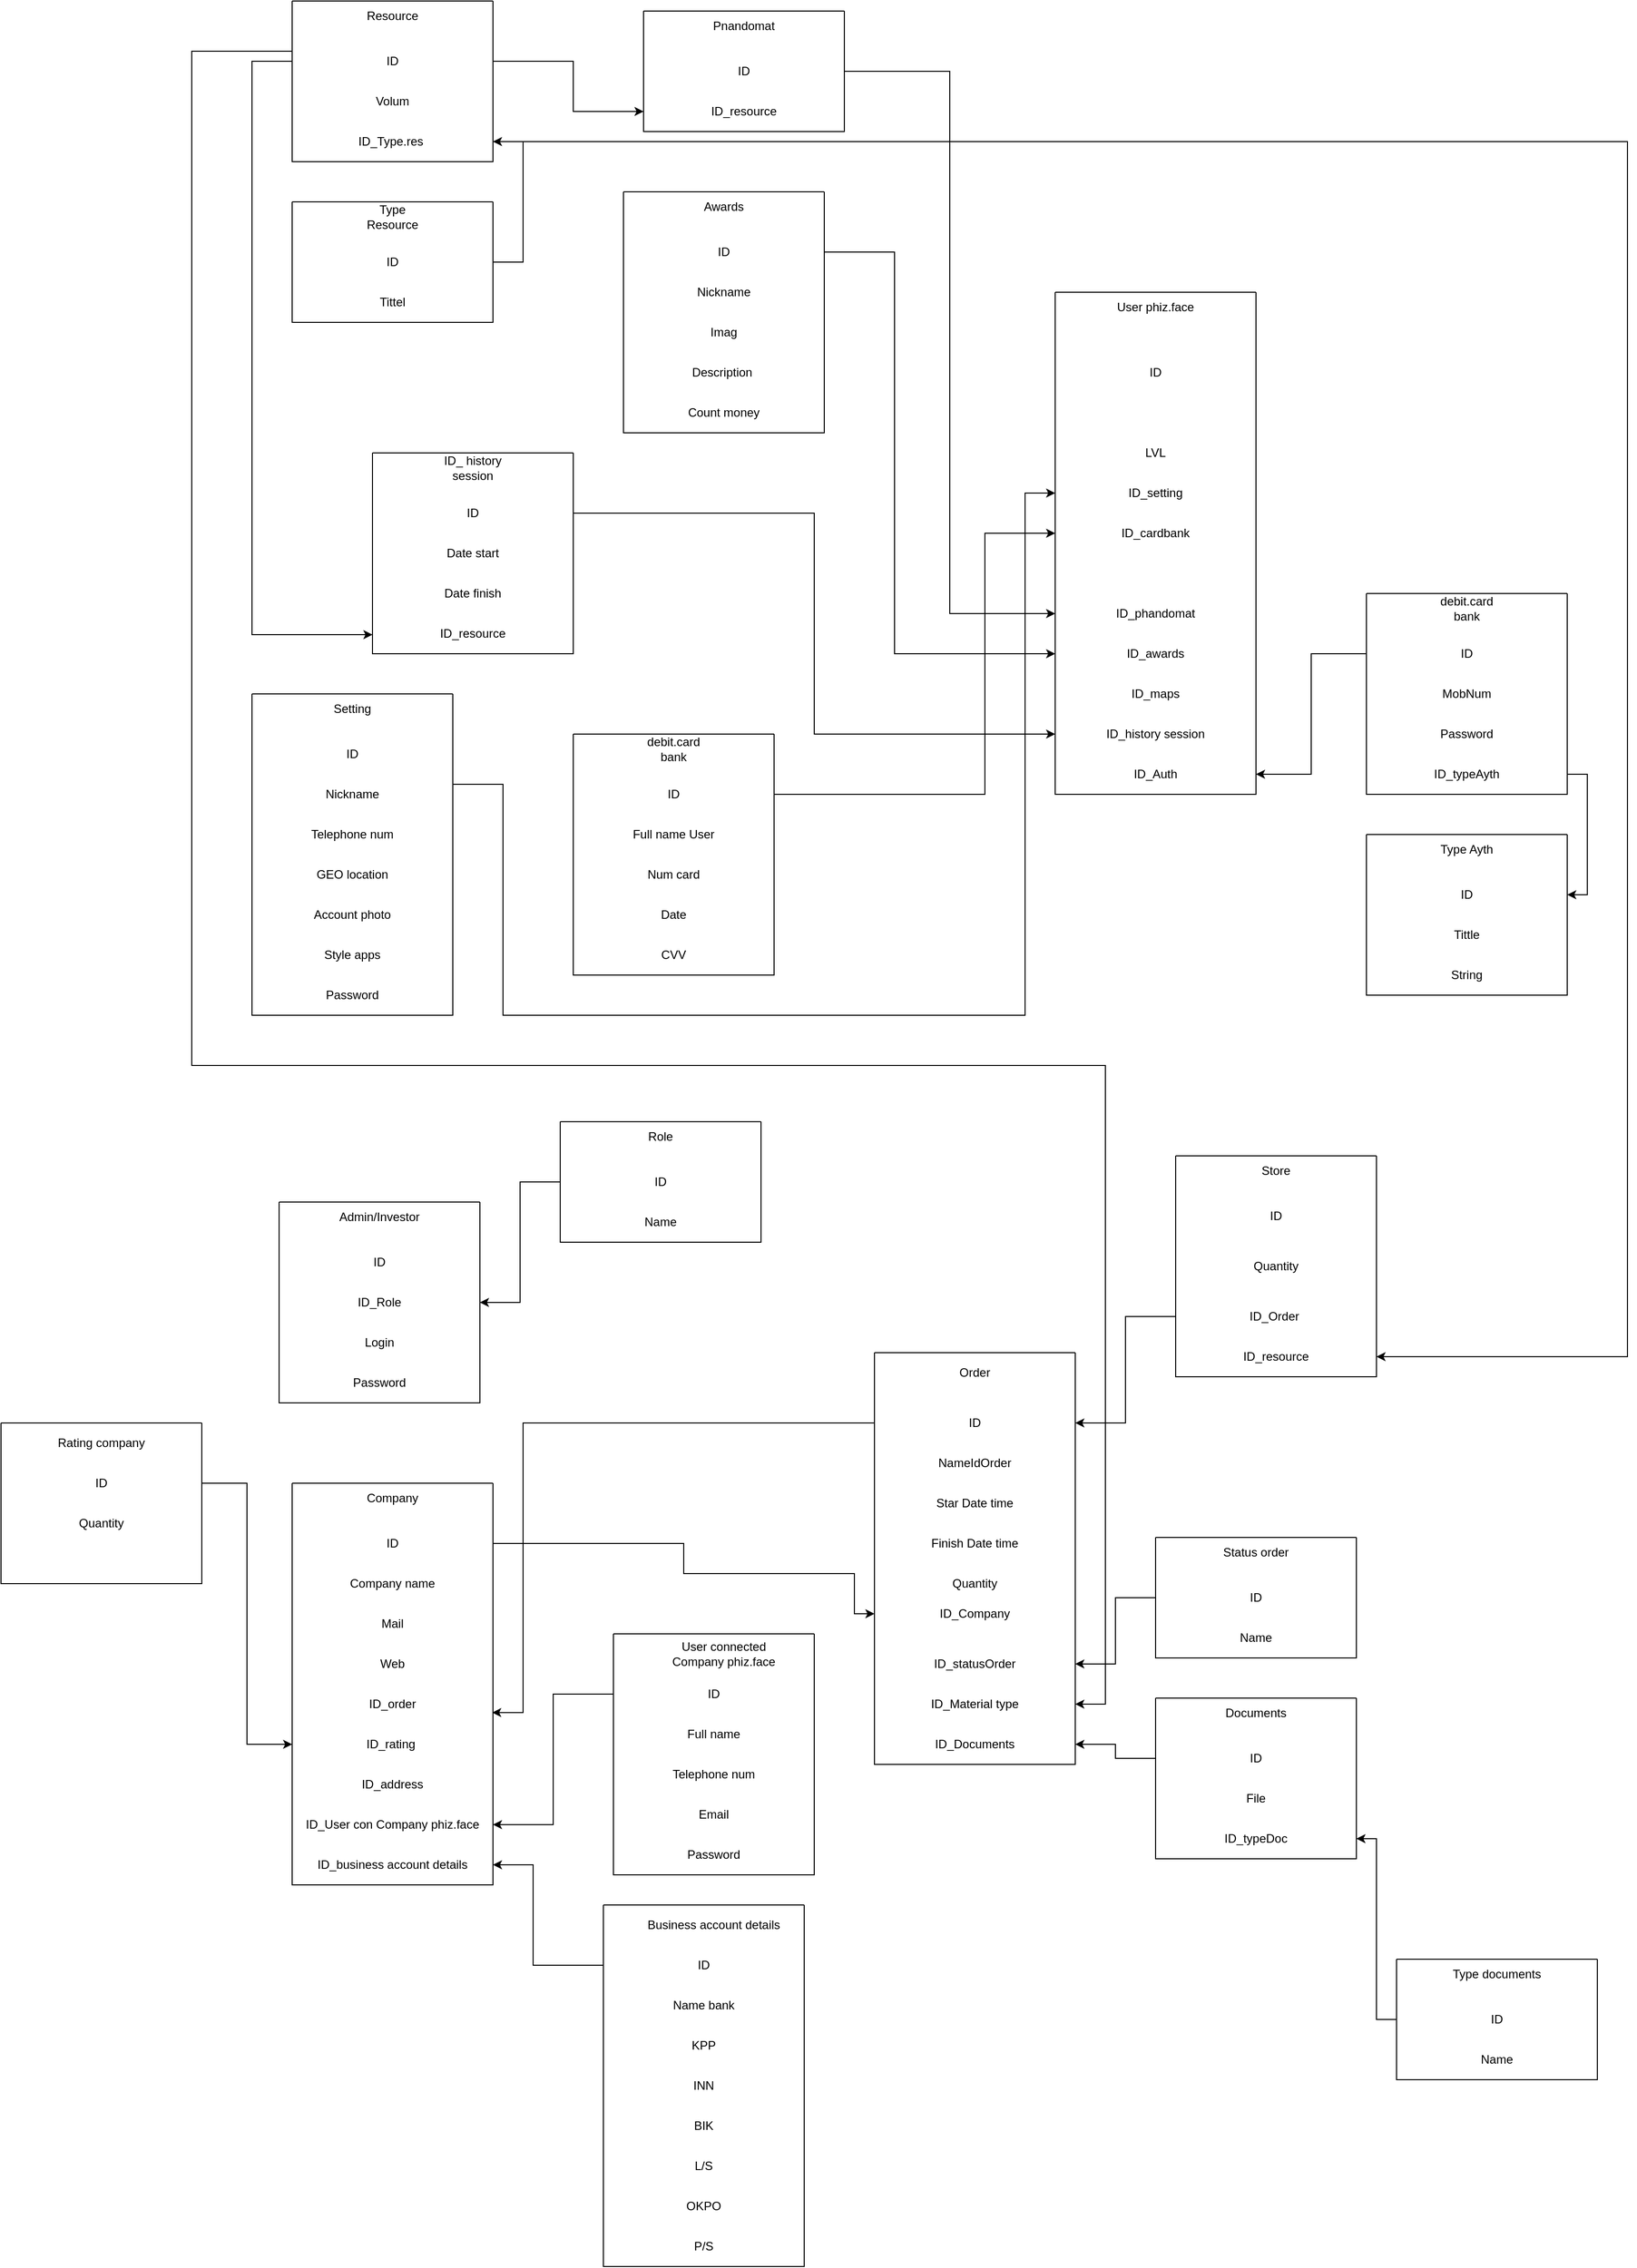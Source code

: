 <mxfile version="24.6.4" type="device">
  <diagram name="Страница — 1" id="ey12yU7m-k0KGq1fMk_B">
    <mxGraphModel dx="347" dy="3174" grid="1" gridSize="10" guides="1" tooltips="1" connect="1" arrows="1" fold="1" page="1" pageScale="1" pageWidth="827" pageHeight="1169" math="0" shadow="0">
      <root>
        <mxCell id="0" />
        <mxCell id="1" parent="0" />
        <mxCell id="csLIRg7EKENoaghVLYN3-34" value="" style="swimlane;startSize=0;" parent="1" vertex="1">
          <mxGeometry x="1890" y="-1980" width="200" height="500" as="geometry">
            <mxRectangle x="40" y="200" width="50" height="40" as="alternateBounds" />
          </mxGeometry>
        </mxCell>
        <mxCell id="csLIRg7EKENoaghVLYN3-35" value="User phiz.face" style="text;html=1;align=center;verticalAlign=middle;whiteSpace=wrap;rounded=0;" parent="csLIRg7EKENoaghVLYN3-34" vertex="1">
          <mxGeometry x="60" width="80" height="30" as="geometry" />
        </mxCell>
        <mxCell id="csLIRg7EKENoaghVLYN3-36" value="ID" style="text;html=1;align=center;verticalAlign=middle;whiteSpace=wrap;rounded=0;" parent="csLIRg7EKENoaghVLYN3-34" vertex="1">
          <mxGeometry y="60" width="200" height="40" as="geometry" />
        </mxCell>
        <mxCell id="csLIRg7EKENoaghVLYN3-39" value="ID_cardbank" style="text;html=1;align=center;verticalAlign=middle;whiteSpace=wrap;rounded=0;" parent="csLIRg7EKENoaghVLYN3-34" vertex="1">
          <mxGeometry y="220" width="200" height="40" as="geometry" />
        </mxCell>
        <mxCell id="csLIRg7EKENoaghVLYN3-40" value="ID_maps" style="text;html=1;align=center;verticalAlign=middle;whiteSpace=wrap;rounded=0;" parent="csLIRg7EKENoaghVLYN3-34" vertex="1">
          <mxGeometry y="380" width="200" height="40" as="geometry" />
        </mxCell>
        <mxCell id="csLIRg7EKENoaghVLYN3-41" value="LVL" style="text;html=1;align=center;verticalAlign=middle;whiteSpace=wrap;rounded=0;" parent="csLIRg7EKENoaghVLYN3-34" vertex="1">
          <mxGeometry y="140" width="200" height="40" as="geometry" />
        </mxCell>
        <mxCell id="csLIRg7EKENoaghVLYN3-74" value="ID_awards" style="text;html=1;align=center;verticalAlign=middle;whiteSpace=wrap;rounded=0;" parent="csLIRg7EKENoaghVLYN3-34" vertex="1">
          <mxGeometry y="340" width="200" height="40" as="geometry" />
        </mxCell>
        <mxCell id="csLIRg7EKENoaghVLYN3-75" value="ID_setting" style="text;html=1;align=center;verticalAlign=middle;whiteSpace=wrap;rounded=0;" parent="csLIRg7EKENoaghVLYN3-34" vertex="1">
          <mxGeometry y="180" width="200" height="40" as="geometry" />
        </mxCell>
        <mxCell id="csLIRg7EKENoaghVLYN3-93" value="ID_phandomat" style="text;html=1;align=center;verticalAlign=middle;whiteSpace=wrap;rounded=0;" parent="csLIRg7EKENoaghVLYN3-34" vertex="1">
          <mxGeometry y="300" width="200" height="40" as="geometry" />
        </mxCell>
        <mxCell id="h2uy1tZPQLhtZi0CYQHW-30" value="ID_history session" style="text;html=1;align=center;verticalAlign=middle;whiteSpace=wrap;rounded=0;" parent="csLIRg7EKENoaghVLYN3-34" vertex="1">
          <mxGeometry y="420" width="200" height="40" as="geometry" />
        </mxCell>
        <mxCell id="8iAgz6GP0BhCK0G63EhW-2" value="ID_Auth" style="text;html=1;align=center;verticalAlign=middle;whiteSpace=wrap;rounded=0;" parent="csLIRg7EKENoaghVLYN3-34" vertex="1">
          <mxGeometry y="460" width="200" height="40" as="geometry" />
        </mxCell>
        <mxCell id="csLIRg7EKENoaghVLYN3-58" value="" style="swimlane;startSize=0;" parent="1" vertex="1">
          <mxGeometry x="1460" y="-2080" width="200" height="240" as="geometry">
            <mxRectangle x="40" y="200" width="50" height="40" as="alternateBounds" />
          </mxGeometry>
        </mxCell>
        <mxCell id="csLIRg7EKENoaghVLYN3-59" value="Awards" style="text;html=1;align=center;verticalAlign=middle;whiteSpace=wrap;rounded=0;" parent="csLIRg7EKENoaghVLYN3-58" vertex="1">
          <mxGeometry x="60" width="80" height="30" as="geometry" />
        </mxCell>
        <mxCell id="csLIRg7EKENoaghVLYN3-60" value="ID" style="text;html=1;align=center;verticalAlign=middle;whiteSpace=wrap;rounded=0;" parent="csLIRg7EKENoaghVLYN3-58" vertex="1">
          <mxGeometry y="40" width="200" height="40" as="geometry" />
        </mxCell>
        <mxCell id="csLIRg7EKENoaghVLYN3-61" value="Nickname" style="text;html=1;align=center;verticalAlign=middle;whiteSpace=wrap;rounded=0;" parent="csLIRg7EKENoaghVLYN3-58" vertex="1">
          <mxGeometry y="80" width="200" height="40" as="geometry" />
        </mxCell>
        <mxCell id="h2uy1tZPQLhtZi0CYQHW-51" value="Imag" style="text;html=1;align=center;verticalAlign=middle;whiteSpace=wrap;rounded=0;" parent="csLIRg7EKENoaghVLYN3-58" vertex="1">
          <mxGeometry y="120" width="200" height="40" as="geometry" />
        </mxCell>
        <mxCell id="h2uy1tZPQLhtZi0CYQHW-52" value="Description&amp;nbsp;" style="text;html=1;align=center;verticalAlign=middle;whiteSpace=wrap;rounded=0;" parent="csLIRg7EKENoaghVLYN3-58" vertex="1">
          <mxGeometry y="160" width="200" height="40" as="geometry" />
        </mxCell>
        <mxCell id="h2uy1tZPQLhtZi0CYQHW-55" value="Count money" style="text;html=1;align=center;verticalAlign=middle;whiteSpace=wrap;rounded=0;" parent="csLIRg7EKENoaghVLYN3-58" vertex="1">
          <mxGeometry y="200" width="200" height="40" as="geometry" />
        </mxCell>
        <mxCell id="csLIRg7EKENoaghVLYN3-85" value="" style="swimlane;startSize=0;" parent="1" vertex="1">
          <mxGeometry x="1410" y="-1540" width="200" height="240" as="geometry">
            <mxRectangle x="40" y="200" width="50" height="40" as="alternateBounds" />
          </mxGeometry>
        </mxCell>
        <mxCell id="csLIRg7EKENoaghVLYN3-86" value="debit.card bank" style="text;html=1;align=center;verticalAlign=middle;whiteSpace=wrap;rounded=0;" parent="csLIRg7EKENoaghVLYN3-85" vertex="1">
          <mxGeometry x="60" width="80" height="30" as="geometry" />
        </mxCell>
        <mxCell id="csLIRg7EKENoaghVLYN3-87" value="ID" style="text;html=1;align=center;verticalAlign=middle;whiteSpace=wrap;rounded=0;" parent="csLIRg7EKENoaghVLYN3-85" vertex="1">
          <mxGeometry y="40" width="200" height="40" as="geometry" />
        </mxCell>
        <mxCell id="csLIRg7EKENoaghVLYN3-88" value="Full name User" style="text;html=1;align=center;verticalAlign=middle;whiteSpace=wrap;rounded=0;" parent="csLIRg7EKENoaghVLYN3-85" vertex="1">
          <mxGeometry y="80" width="200" height="40" as="geometry" />
        </mxCell>
        <mxCell id="h2uy1tZPQLhtZi0CYQHW-72" value="Num card" style="text;html=1;align=center;verticalAlign=middle;whiteSpace=wrap;rounded=0;" parent="csLIRg7EKENoaghVLYN3-85" vertex="1">
          <mxGeometry y="120" width="200" height="40" as="geometry" />
        </mxCell>
        <mxCell id="h2uy1tZPQLhtZi0CYQHW-74" value="Date" style="text;html=1;align=center;verticalAlign=middle;whiteSpace=wrap;rounded=0;" parent="csLIRg7EKENoaghVLYN3-85" vertex="1">
          <mxGeometry y="160" width="200" height="40" as="geometry" />
        </mxCell>
        <mxCell id="h2uy1tZPQLhtZi0CYQHW-75" value="CVV" style="text;html=1;align=center;verticalAlign=middle;whiteSpace=wrap;rounded=0;" parent="csLIRg7EKENoaghVLYN3-85" vertex="1">
          <mxGeometry y="200" width="200" height="40" as="geometry" />
        </mxCell>
        <mxCell id="csLIRg7EKENoaghVLYN3-95" value="" style="swimlane;startSize=0;" parent="1" vertex="1">
          <mxGeometry x="1117" y="-1074" width="200" height="200" as="geometry">
            <mxRectangle x="40" y="200" width="50" height="40" as="alternateBounds" />
          </mxGeometry>
        </mxCell>
        <mxCell id="csLIRg7EKENoaghVLYN3-96" value="Admin/Investor" style="text;html=1;align=center;verticalAlign=middle;whiteSpace=wrap;rounded=0;" parent="csLIRg7EKENoaghVLYN3-95" vertex="1">
          <mxGeometry x="60" width="80" height="30" as="geometry" />
        </mxCell>
        <mxCell id="csLIRg7EKENoaghVLYN3-97" value="ID" style="text;html=1;align=center;verticalAlign=middle;whiteSpace=wrap;rounded=0;" parent="csLIRg7EKENoaghVLYN3-95" vertex="1">
          <mxGeometry y="40" width="200" height="40" as="geometry" />
        </mxCell>
        <mxCell id="csLIRg7EKENoaghVLYN3-98" value="ID_Role" style="text;html=1;align=center;verticalAlign=middle;whiteSpace=wrap;rounded=0;" parent="csLIRg7EKENoaghVLYN3-95" vertex="1">
          <mxGeometry y="80" width="200" height="40" as="geometry" />
        </mxCell>
        <mxCell id="csLIRg7EKENoaghVLYN3-163" value="Login" style="text;html=1;align=center;verticalAlign=middle;whiteSpace=wrap;rounded=0;" parent="csLIRg7EKENoaghVLYN3-95" vertex="1">
          <mxGeometry y="120" width="200" height="40" as="geometry" />
        </mxCell>
        <mxCell id="csLIRg7EKENoaghVLYN3-164" value="Password" style="text;html=1;align=center;verticalAlign=middle;whiteSpace=wrap;rounded=0;" parent="csLIRg7EKENoaghVLYN3-95" vertex="1">
          <mxGeometry y="160" width="200" height="40" as="geometry" />
        </mxCell>
        <mxCell id="csLIRg7EKENoaghVLYN3-107" value="" style="swimlane;startSize=0;" parent="1" vertex="1">
          <mxGeometry x="1130" y="-794" width="200" height="400" as="geometry">
            <mxRectangle x="40" y="200" width="50" height="40" as="alternateBounds" />
          </mxGeometry>
        </mxCell>
        <mxCell id="csLIRg7EKENoaghVLYN3-108" value="Company" style="text;html=1;align=center;verticalAlign=middle;whiteSpace=wrap;rounded=0;" parent="csLIRg7EKENoaghVLYN3-107" vertex="1">
          <mxGeometry x="60" width="80" height="30" as="geometry" />
        </mxCell>
        <mxCell id="csLIRg7EKENoaghVLYN3-109" value="ID" style="text;html=1;align=center;verticalAlign=middle;whiteSpace=wrap;rounded=0;" parent="csLIRg7EKENoaghVLYN3-107" vertex="1">
          <mxGeometry y="40" width="200" height="40" as="geometry" />
        </mxCell>
        <mxCell id="csLIRg7EKENoaghVLYN3-110" value="Company name" style="text;html=1;align=center;verticalAlign=middle;whiteSpace=wrap;rounded=0;" parent="csLIRg7EKENoaghVLYN3-107" vertex="1">
          <mxGeometry y="80" width="200" height="40" as="geometry" />
        </mxCell>
        <mxCell id="csLIRg7EKENoaghVLYN3-111" value="Mail" style="text;html=1;align=center;verticalAlign=middle;whiteSpace=wrap;rounded=0;" parent="csLIRg7EKENoaghVLYN3-107" vertex="1">
          <mxGeometry y="120" width="200" height="40" as="geometry" />
        </mxCell>
        <mxCell id="csLIRg7EKENoaghVLYN3-116" value="&lt;div style=&quot;text-align: start;&quot;&gt;&lt;span style=&quot;background-color: initial;&quot;&gt;ID_business account details&lt;/span&gt;&lt;/div&gt;" style="text;html=1;align=center;verticalAlign=middle;whiteSpace=wrap;rounded=0;" parent="csLIRg7EKENoaghVLYN3-107" vertex="1">
          <mxGeometry y="360" width="200" height="40" as="geometry" />
        </mxCell>
        <mxCell id="tyz_u_CxFQXvNKMrJdVT-14" style="edgeStyle=orthogonalEdgeStyle;rounded=0;orthogonalLoop=1;jettySize=auto;html=1;exitX=1;exitY=0.5;exitDx=0;exitDy=0;" parent="csLIRg7EKENoaghVLYN3-107" source="csLIRg7EKENoaghVLYN3-117" edge="1">
          <mxGeometry relative="1" as="geometry">
            <mxPoint x="200.5" y="340.5" as="targetPoint" />
          </mxGeometry>
        </mxCell>
        <mxCell id="csLIRg7EKENoaghVLYN3-117" value="ID_User con Company phiz.face" style="text;html=1;align=center;verticalAlign=middle;whiteSpace=wrap;rounded=0;" parent="csLIRg7EKENoaghVLYN3-107" vertex="1">
          <mxGeometry y="320" width="200" height="40" as="geometry" />
        </mxCell>
        <mxCell id="csLIRg7EKENoaghVLYN3-119" value="Web" style="text;html=1;align=center;verticalAlign=middle;whiteSpace=wrap;rounded=0;" parent="csLIRg7EKENoaghVLYN3-107" vertex="1">
          <mxGeometry y="160" width="200" height="40" as="geometry" />
        </mxCell>
        <mxCell id="csLIRg7EKENoaghVLYN3-120" value="ID_address" style="text;html=1;align=center;verticalAlign=middle;whiteSpace=wrap;rounded=0;" parent="csLIRg7EKENoaghVLYN3-107" vertex="1">
          <mxGeometry y="280" width="200" height="40" as="geometry" />
        </mxCell>
        <mxCell id="b094mv4lrQVxFqOp9tiN-1" value="&lt;div style=&quot;text-align: start;&quot;&gt;&lt;span style=&quot;background-color: initial;&quot;&gt;ID_rating&amp;nbsp;&lt;/span&gt;&lt;/div&gt;" style="text;html=1;align=center;verticalAlign=middle;whiteSpace=wrap;rounded=0;" parent="csLIRg7EKENoaghVLYN3-107" vertex="1">
          <mxGeometry y="240" width="200" height="40" as="geometry" />
        </mxCell>
        <mxCell id="tyz_u_CxFQXvNKMrJdVT-1" value="&lt;div style=&quot;text-align: start;&quot;&gt;&lt;span style=&quot;background-color: initial;&quot;&gt;ID_order&lt;/span&gt;&lt;/div&gt;" style="text;html=1;align=center;verticalAlign=middle;whiteSpace=wrap;rounded=0;" parent="csLIRg7EKENoaghVLYN3-107" vertex="1">
          <mxGeometry y="200" width="200" height="40" as="geometry" />
        </mxCell>
        <mxCell id="csLIRg7EKENoaghVLYN3-125" value="" style="swimlane;startSize=0;" parent="1" vertex="1">
          <mxGeometry x="1990" y="-580" width="200" height="160" as="geometry">
            <mxRectangle x="40" y="200" width="50" height="40" as="alternateBounds" />
          </mxGeometry>
        </mxCell>
        <mxCell id="csLIRg7EKENoaghVLYN3-126" value="Documents" style="text;html=1;align=center;verticalAlign=middle;whiteSpace=wrap;rounded=0;" parent="csLIRg7EKENoaghVLYN3-125" vertex="1">
          <mxGeometry x="60" width="80" height="30" as="geometry" />
        </mxCell>
        <mxCell id="csLIRg7EKENoaghVLYN3-127" value="ID" style="text;html=1;align=center;verticalAlign=middle;whiteSpace=wrap;rounded=0;" parent="csLIRg7EKENoaghVLYN3-125" vertex="1">
          <mxGeometry y="40" width="200" height="40" as="geometry" />
        </mxCell>
        <mxCell id="csLIRg7EKENoaghVLYN3-128" value="File" style="text;html=1;align=center;verticalAlign=middle;whiteSpace=wrap;rounded=0;" parent="csLIRg7EKENoaghVLYN3-125" vertex="1">
          <mxGeometry y="80" width="200" height="40" as="geometry" />
        </mxCell>
        <mxCell id="csLIRg7EKENoaghVLYN3-143" value="ID_typeDoc" style="text;html=1;align=center;verticalAlign=middle;whiteSpace=wrap;rounded=0;" parent="csLIRg7EKENoaghVLYN3-125" vertex="1">
          <mxGeometry y="120" width="200" height="40" as="geometry" />
        </mxCell>
        <mxCell id="csLIRg7EKENoaghVLYN3-135" value="" style="swimlane;startSize=0;" parent="1" vertex="1">
          <mxGeometry x="1710" y="-924" width="200" height="410" as="geometry">
            <mxRectangle x="40" y="200" width="50" height="40" as="alternateBounds" />
          </mxGeometry>
        </mxCell>
        <mxCell id="csLIRg7EKENoaghVLYN3-137" value="ID" style="text;html=1;align=center;verticalAlign=middle;whiteSpace=wrap;rounded=0;" parent="csLIRg7EKENoaghVLYN3-135" vertex="1">
          <mxGeometry y="50" width="200" height="40" as="geometry" />
        </mxCell>
        <mxCell id="csLIRg7EKENoaghVLYN3-139" value="Star Date time" style="text;html=1;align=center;verticalAlign=middle;whiteSpace=wrap;rounded=0;" parent="csLIRg7EKENoaghVLYN3-135" vertex="1">
          <mxGeometry y="130" width="200" height="40" as="geometry" />
        </mxCell>
        <mxCell id="csLIRg7EKENoaghVLYN3-140" value="Finish Date time" style="text;html=1;align=center;verticalAlign=middle;whiteSpace=wrap;rounded=0;" parent="csLIRg7EKENoaghVLYN3-135" vertex="1">
          <mxGeometry y="170" width="200" height="40" as="geometry" />
        </mxCell>
        <mxCell id="csLIRg7EKENoaghVLYN3-141" value="Order" style="text;html=1;align=center;verticalAlign=middle;whiteSpace=wrap;rounded=0;" parent="csLIRg7EKENoaghVLYN3-135" vertex="1">
          <mxGeometry width="200" height="40" as="geometry" />
        </mxCell>
        <mxCell id="csLIRg7EKENoaghVLYN3-142" value="NameIdOrder" style="text;html=1;align=center;verticalAlign=middle;whiteSpace=wrap;rounded=0;" parent="csLIRg7EKENoaghVLYN3-135" vertex="1">
          <mxGeometry y="90" width="200" height="40" as="geometry" />
        </mxCell>
        <mxCell id="csLIRg7EKENoaghVLYN3-145" value="ID_Company" style="text;html=1;align=center;verticalAlign=middle;whiteSpace=wrap;rounded=0;" parent="csLIRg7EKENoaghVLYN3-135" vertex="1">
          <mxGeometry y="240" width="200" height="40" as="geometry" />
        </mxCell>
        <mxCell id="xRr5vuv_WKvIwvED6xIB-14" value="ID_statusOrder" style="text;html=1;align=center;verticalAlign=middle;whiteSpace=wrap;rounded=0;" parent="csLIRg7EKENoaghVLYN3-135" vertex="1">
          <mxGeometry y="290" width="200" height="40" as="geometry" />
        </mxCell>
        <mxCell id="csLIRg7EKENoaghVLYN3-144" value="ID_Documents" style="text;html=1;align=center;verticalAlign=middle;whiteSpace=wrap;rounded=0;" parent="csLIRg7EKENoaghVLYN3-135" vertex="1">
          <mxGeometry y="370" width="200" height="40" as="geometry" />
        </mxCell>
        <mxCell id="tyz_u_CxFQXvNKMrJdVT-25" value="ID_Material type&lt;span style=&quot;color: rgba(0, 0, 0, 0); font-family: monospace; font-size: 0px; text-align: start; text-wrap: nowrap;&quot;&gt;%3CmxGraphModel%3E%3Croot%3E%3CmxCell%20id%3D%220%22%2F%3E%3CmxCell%20id%3D%221%22%20parent%3D%220%22%2F%3E%3CmxCell%20id%3D%222%22%20value%3D%22ID%22%20style%3D%22text%3Bhtml%3D1%3Balign%3Dcenter%3BverticalAlign%3Dmiddle%3BwhiteSpace%3Dwrap%3Brounded%3D0%3B%22%20vertex%3D%221%22%20parent%3D%221%22%3E%3CmxGeometry%20x%3D%22260%22%20y%3D%22-870%22%20width%3D%22200%22%20height%3D%2240%22%20as%3D%22geometry%22%2F%3E%3C%2FmxCell%3E%3C%2Froot%3E%3C%2FmxGraphModel%3E&lt;/span&gt;" style="text;html=1;align=center;verticalAlign=middle;whiteSpace=wrap;rounded=0;" parent="csLIRg7EKENoaghVLYN3-135" vertex="1">
          <mxGeometry y="330" width="200" height="40" as="geometry" />
        </mxCell>
        <mxCell id="tyz_u_CxFQXvNKMrJdVT-27" value="Quantity" style="text;html=1;align=center;verticalAlign=middle;whiteSpace=wrap;rounded=0;" parent="csLIRg7EKENoaghVLYN3-135" vertex="1">
          <mxGeometry y="210" width="200" height="40" as="geometry" />
        </mxCell>
        <mxCell id="csLIRg7EKENoaghVLYN3-148" value="" style="swimlane;startSize=0;" parent="1" vertex="1">
          <mxGeometry x="1450" y="-644" width="200" height="240" as="geometry">
            <mxRectangle x="40" y="200" width="50" height="40" as="alternateBounds" />
          </mxGeometry>
        </mxCell>
        <mxCell id="csLIRg7EKENoaghVLYN3-149" value="User connected Company phiz.face" style="text;html=1;align=center;verticalAlign=middle;whiteSpace=wrap;rounded=0;" parent="csLIRg7EKENoaghVLYN3-148" vertex="1">
          <mxGeometry x="40" width="140" height="40" as="geometry" />
        </mxCell>
        <mxCell id="csLIRg7EKENoaghVLYN3-150" value="ID" style="text;html=1;align=center;verticalAlign=middle;whiteSpace=wrap;rounded=0;" parent="csLIRg7EKENoaghVLYN3-148" vertex="1">
          <mxGeometry y="40" width="200" height="40" as="geometry" />
        </mxCell>
        <mxCell id="csLIRg7EKENoaghVLYN3-152" value="Telephone num" style="text;html=1;align=center;verticalAlign=middle;whiteSpace=wrap;rounded=0;" parent="csLIRg7EKENoaghVLYN3-148" vertex="1">
          <mxGeometry y="120" width="200" height="40" as="geometry" />
        </mxCell>
        <mxCell id="csLIRg7EKENoaghVLYN3-155" value="Full name" style="text;html=1;align=center;verticalAlign=middle;whiteSpace=wrap;rounded=0;" parent="csLIRg7EKENoaghVLYN3-148" vertex="1">
          <mxGeometry y="80" width="200" height="40" as="geometry" />
        </mxCell>
        <mxCell id="ru_o6e3Y8pDWjpEOkh-R-31" value="Email" style="text;html=1;align=center;verticalAlign=middle;whiteSpace=wrap;rounded=0;" parent="csLIRg7EKENoaghVLYN3-148" vertex="1">
          <mxGeometry y="160" width="200" height="40" as="geometry" />
        </mxCell>
        <mxCell id="ru_o6e3Y8pDWjpEOkh-R-32" value="Password" style="text;html=1;align=center;verticalAlign=middle;whiteSpace=wrap;rounded=0;" parent="csLIRg7EKENoaghVLYN3-148" vertex="1">
          <mxGeometry y="200" width="200" height="40" as="geometry" />
        </mxCell>
        <mxCell id="csLIRg7EKENoaghVLYN3-159" value="" style="swimlane;startSize=0;" parent="1" vertex="1">
          <mxGeometry x="1397" y="-1154" width="200" height="120" as="geometry">
            <mxRectangle x="40" y="200" width="50" height="40" as="alternateBounds" />
          </mxGeometry>
        </mxCell>
        <mxCell id="csLIRg7EKENoaghVLYN3-160" value="Role" style="text;html=1;align=center;verticalAlign=middle;whiteSpace=wrap;rounded=0;" parent="csLIRg7EKENoaghVLYN3-159" vertex="1">
          <mxGeometry x="60" width="80" height="30" as="geometry" />
        </mxCell>
        <mxCell id="csLIRg7EKENoaghVLYN3-161" value="ID" style="text;html=1;align=center;verticalAlign=middle;whiteSpace=wrap;rounded=0;" parent="csLIRg7EKENoaghVLYN3-159" vertex="1">
          <mxGeometry y="40" width="200" height="40" as="geometry" />
        </mxCell>
        <mxCell id="csLIRg7EKENoaghVLYN3-162" value="Name" style="text;html=1;align=center;verticalAlign=middle;whiteSpace=wrap;rounded=0;" parent="csLIRg7EKENoaghVLYN3-159" vertex="1">
          <mxGeometry y="80" width="200" height="40" as="geometry" />
        </mxCell>
        <mxCell id="csLIRg7EKENoaghVLYN3-165" value="" style="swimlane;startSize=0;" parent="1" vertex="1">
          <mxGeometry x="1480" y="-2260" width="200" height="120" as="geometry">
            <mxRectangle x="40" y="200" width="50" height="40" as="alternateBounds" />
          </mxGeometry>
        </mxCell>
        <mxCell id="csLIRg7EKENoaghVLYN3-166" value="Pnandomat" style="text;html=1;align=center;verticalAlign=middle;whiteSpace=wrap;rounded=0;" parent="csLIRg7EKENoaghVLYN3-165" vertex="1">
          <mxGeometry x="60" width="80" height="30" as="geometry" />
        </mxCell>
        <mxCell id="csLIRg7EKENoaghVLYN3-167" value="ID" style="text;html=1;align=center;verticalAlign=middle;whiteSpace=wrap;rounded=0;" parent="csLIRg7EKENoaghVLYN3-165" vertex="1">
          <mxGeometry y="40" width="200" height="40" as="geometry" />
        </mxCell>
        <mxCell id="h2uy1tZPQLhtZi0CYQHW-5" value="ID_resource" style="text;html=1;align=center;verticalAlign=middle;whiteSpace=wrap;rounded=0;" parent="csLIRg7EKENoaghVLYN3-165" vertex="1">
          <mxGeometry y="80" width="200" height="40" as="geometry" />
        </mxCell>
        <mxCell id="h2uy1tZPQLhtZi0CYQHW-12" value="" style="swimlane;startSize=0;" parent="1" vertex="1">
          <mxGeometry x="1130" y="-2270" width="200" height="160" as="geometry">
            <mxRectangle x="40" y="200" width="50" height="40" as="alternateBounds" />
          </mxGeometry>
        </mxCell>
        <mxCell id="h2uy1tZPQLhtZi0CYQHW-13" value="Resource" style="text;html=1;align=center;verticalAlign=middle;whiteSpace=wrap;rounded=0;" parent="h2uy1tZPQLhtZi0CYQHW-12" vertex="1">
          <mxGeometry x="60" width="80" height="30" as="geometry" />
        </mxCell>
        <mxCell id="h2uy1tZPQLhtZi0CYQHW-14" value="ID" style="text;html=1;align=center;verticalAlign=middle;whiteSpace=wrap;rounded=0;" parent="h2uy1tZPQLhtZi0CYQHW-12" vertex="1">
          <mxGeometry y="40" width="200" height="40" as="geometry" />
        </mxCell>
        <mxCell id="h2uy1tZPQLhtZi0CYQHW-19" value="Volum" style="text;html=1;align=center;verticalAlign=middle;whiteSpace=wrap;rounded=0;" parent="h2uy1tZPQLhtZi0CYQHW-12" vertex="1">
          <mxGeometry y="80" width="200" height="40" as="geometry" />
        </mxCell>
        <mxCell id="h2uy1tZPQLhtZi0CYQHW-28" value="ID_Type.res&amp;nbsp;" style="text;html=1;align=center;verticalAlign=middle;whiteSpace=wrap;rounded=0;" parent="h2uy1tZPQLhtZi0CYQHW-12" vertex="1">
          <mxGeometry y="120" width="200" height="40" as="geometry" />
        </mxCell>
        <mxCell id="h2uy1tZPQLhtZi0CYQHW-20" value="" style="swimlane;startSize=0;" parent="1" vertex="1">
          <mxGeometry x="1130" y="-2070" width="200" height="120" as="geometry">
            <mxRectangle x="40" y="200" width="50" height="40" as="alternateBounds" />
          </mxGeometry>
        </mxCell>
        <mxCell id="h2uy1tZPQLhtZi0CYQHW-21" value="Type Resource" style="text;html=1;align=center;verticalAlign=middle;whiteSpace=wrap;rounded=0;" parent="h2uy1tZPQLhtZi0CYQHW-20" vertex="1">
          <mxGeometry x="60" width="80" height="30" as="geometry" />
        </mxCell>
        <mxCell id="h2uy1tZPQLhtZi0CYQHW-22" value="ID" style="text;html=1;align=center;verticalAlign=middle;whiteSpace=wrap;rounded=0;" parent="h2uy1tZPQLhtZi0CYQHW-20" vertex="1">
          <mxGeometry y="40" width="200" height="40" as="geometry" />
        </mxCell>
        <mxCell id="h2uy1tZPQLhtZi0CYQHW-25" value="Tittel" style="text;html=1;align=center;verticalAlign=middle;whiteSpace=wrap;rounded=0;" parent="h2uy1tZPQLhtZi0CYQHW-20" vertex="1">
          <mxGeometry y="80" width="200" height="40" as="geometry" />
        </mxCell>
        <mxCell id="h2uy1tZPQLhtZi0CYQHW-37" value="" style="swimlane;startSize=0;" parent="1" vertex="1">
          <mxGeometry x="1210" y="-1820" width="200" height="200" as="geometry">
            <mxRectangle x="40" y="200" width="50" height="40" as="alternateBounds" />
          </mxGeometry>
        </mxCell>
        <mxCell id="h2uy1tZPQLhtZi0CYQHW-38" value="ID_ history session" style="text;html=1;align=center;verticalAlign=middle;whiteSpace=wrap;rounded=0;" parent="h2uy1tZPQLhtZi0CYQHW-37" vertex="1">
          <mxGeometry x="60" width="80" height="30" as="geometry" />
        </mxCell>
        <mxCell id="h2uy1tZPQLhtZi0CYQHW-39" value="ID" style="text;html=1;align=center;verticalAlign=middle;whiteSpace=wrap;rounded=0;" parent="h2uy1tZPQLhtZi0CYQHW-37" vertex="1">
          <mxGeometry y="40" width="200" height="40" as="geometry" />
        </mxCell>
        <mxCell id="h2uy1tZPQLhtZi0CYQHW-43" value="ID_resource" style="text;html=1;align=center;verticalAlign=middle;whiteSpace=wrap;rounded=0;" parent="h2uy1tZPQLhtZi0CYQHW-37" vertex="1">
          <mxGeometry y="160" width="200" height="40" as="geometry" />
        </mxCell>
        <mxCell id="h2uy1tZPQLhtZi0CYQHW-58" value="Date start" style="text;html=1;align=center;verticalAlign=middle;whiteSpace=wrap;rounded=0;" parent="h2uy1tZPQLhtZi0CYQHW-37" vertex="1">
          <mxGeometry y="80" width="200" height="40" as="geometry" />
        </mxCell>
        <mxCell id="h2uy1tZPQLhtZi0CYQHW-59" value="Date finish" style="text;html=1;align=center;verticalAlign=middle;whiteSpace=wrap;rounded=0;" parent="h2uy1tZPQLhtZi0CYQHW-37" vertex="1">
          <mxGeometry y="120" width="200" height="40" as="geometry" />
        </mxCell>
        <mxCell id="h2uy1tZPQLhtZi0CYQHW-46" style="edgeStyle=orthogonalEdgeStyle;rounded=0;orthogonalLoop=1;jettySize=auto;html=1;entryX=1;entryY=0.5;entryDx=0;entryDy=0;exitX=1;exitY=0.5;exitDx=0;exitDy=0;" parent="1" source="h2uy1tZPQLhtZi0CYQHW-22" target="h2uy1tZPQLhtZi0CYQHW-28" edge="1">
          <mxGeometry relative="1" as="geometry">
            <Array as="points">
              <mxPoint x="1360" y="-2010" />
              <mxPoint x="1360" y="-2130" />
            </Array>
          </mxGeometry>
        </mxCell>
        <mxCell id="h2uy1tZPQLhtZi0CYQHW-48" style="edgeStyle=orthogonalEdgeStyle;rounded=0;orthogonalLoop=1;jettySize=auto;html=1;exitX=1;exitY=0.5;exitDx=0;exitDy=0;" parent="1" source="h2uy1tZPQLhtZi0CYQHW-14" target="h2uy1tZPQLhtZi0CYQHW-5" edge="1">
          <mxGeometry relative="1" as="geometry">
            <Array as="points">
              <mxPoint x="1410" y="-2210" />
              <mxPoint x="1410" y="-2160" />
            </Array>
          </mxGeometry>
        </mxCell>
        <mxCell id="h2uy1tZPQLhtZi0CYQHW-50" style="edgeStyle=orthogonalEdgeStyle;rounded=0;orthogonalLoop=1;jettySize=auto;html=1;exitX=1;exitY=0.5;exitDx=0;exitDy=0;entryX=0;entryY=0.5;entryDx=0;entryDy=0;" parent="1" source="csLIRg7EKENoaghVLYN3-167" target="csLIRg7EKENoaghVLYN3-93" edge="1">
          <mxGeometry relative="1" as="geometry" />
        </mxCell>
        <mxCell id="h2uy1tZPQLhtZi0CYQHW-57" style="edgeStyle=orthogonalEdgeStyle;rounded=0;orthogonalLoop=1;jettySize=auto;html=1;entryX=0;entryY=0.5;entryDx=0;entryDy=0;exitX=1;exitY=0.5;exitDx=0;exitDy=0;" parent="1" source="csLIRg7EKENoaghVLYN3-60" target="csLIRg7EKENoaghVLYN3-74" edge="1">
          <mxGeometry relative="1" as="geometry">
            <Array as="points">
              <mxPoint x="1730" y="-2020" />
              <mxPoint x="1730" y="-1620" />
            </Array>
          </mxGeometry>
        </mxCell>
        <mxCell id="h2uy1tZPQLhtZi0CYQHW-61" style="edgeStyle=orthogonalEdgeStyle;rounded=0;orthogonalLoop=1;jettySize=auto;html=1;entryX=0;entryY=0.5;entryDx=0;entryDy=0;" parent="1" source="h2uy1tZPQLhtZi0CYQHW-39" target="h2uy1tZPQLhtZi0CYQHW-30" edge="1">
          <mxGeometry relative="1" as="geometry">
            <Array as="points">
              <mxPoint x="1650" y="-1760" />
              <mxPoint x="1650" y="-1540" />
            </Array>
          </mxGeometry>
        </mxCell>
        <mxCell id="h2uy1tZPQLhtZi0CYQHW-63" style="edgeStyle=orthogonalEdgeStyle;rounded=0;orthogonalLoop=1;jettySize=auto;html=1;" parent="1" source="h2uy1tZPQLhtZi0CYQHW-14" target="h2uy1tZPQLhtZi0CYQHW-43" edge="1">
          <mxGeometry relative="1" as="geometry">
            <Array as="points">
              <mxPoint x="1090" y="-2210" />
              <mxPoint x="1090" y="-1639" />
            </Array>
          </mxGeometry>
        </mxCell>
        <mxCell id="h2uy1tZPQLhtZi0CYQHW-64" value="" style="swimlane;startSize=0;" parent="1" vertex="1">
          <mxGeometry x="1090" y="-1580" width="200" height="320" as="geometry">
            <mxRectangle x="40" y="200" width="50" height="40" as="alternateBounds" />
          </mxGeometry>
        </mxCell>
        <mxCell id="h2uy1tZPQLhtZi0CYQHW-65" value="Setting" style="text;html=1;align=center;verticalAlign=middle;whiteSpace=wrap;rounded=0;" parent="h2uy1tZPQLhtZi0CYQHW-64" vertex="1">
          <mxGeometry x="60" width="80" height="30" as="geometry" />
        </mxCell>
        <mxCell id="h2uy1tZPQLhtZi0CYQHW-66" value="ID" style="text;html=1;align=center;verticalAlign=middle;whiteSpace=wrap;rounded=0;" parent="h2uy1tZPQLhtZi0CYQHW-64" vertex="1">
          <mxGeometry y="40" width="200" height="40" as="geometry" />
        </mxCell>
        <mxCell id="h2uy1tZPQLhtZi0CYQHW-67" value="Nickname" style="text;html=1;align=center;verticalAlign=middle;whiteSpace=wrap;rounded=0;" parent="h2uy1tZPQLhtZi0CYQHW-64" vertex="1">
          <mxGeometry y="80" width="200" height="40" as="geometry" />
        </mxCell>
        <mxCell id="h2uy1tZPQLhtZi0CYQHW-68" value="Telephone num" style="text;html=1;align=center;verticalAlign=middle;whiteSpace=wrap;rounded=0;" parent="h2uy1tZPQLhtZi0CYQHW-64" vertex="1">
          <mxGeometry y="120" width="200" height="40" as="geometry" />
        </mxCell>
        <mxCell id="h2uy1tZPQLhtZi0CYQHW-78" value="GEO location" style="text;html=1;align=center;verticalAlign=middle;whiteSpace=wrap;rounded=0;" parent="h2uy1tZPQLhtZi0CYQHW-64" vertex="1">
          <mxGeometry y="160" width="200" height="40" as="geometry" />
        </mxCell>
        <mxCell id="h2uy1tZPQLhtZi0CYQHW-79" value="Account photo" style="text;html=1;align=center;verticalAlign=middle;whiteSpace=wrap;rounded=0;" parent="h2uy1tZPQLhtZi0CYQHW-64" vertex="1">
          <mxGeometry y="200" width="200" height="40" as="geometry" />
        </mxCell>
        <mxCell id="h2uy1tZPQLhtZi0CYQHW-81" value="Style apps" style="text;html=1;align=center;verticalAlign=middle;whiteSpace=wrap;rounded=0;" parent="h2uy1tZPQLhtZi0CYQHW-64" vertex="1">
          <mxGeometry y="240" width="200" height="40" as="geometry" />
        </mxCell>
        <mxCell id="ru_o6e3Y8pDWjpEOkh-R-34" value="Password" style="text;html=1;align=center;verticalAlign=middle;whiteSpace=wrap;rounded=0;" parent="h2uy1tZPQLhtZi0CYQHW-64" vertex="1">
          <mxGeometry y="280" width="200" height="40" as="geometry" />
        </mxCell>
        <mxCell id="h2uy1tZPQLhtZi0CYQHW-76" style="edgeStyle=orthogonalEdgeStyle;rounded=0;orthogonalLoop=1;jettySize=auto;html=1;entryX=0;entryY=0.5;entryDx=0;entryDy=0;" parent="1" source="csLIRg7EKENoaghVLYN3-87" target="csLIRg7EKENoaghVLYN3-39" edge="1">
          <mxGeometry relative="1" as="geometry">
            <Array as="points">
              <mxPoint x="1820" y="-1480" />
              <mxPoint x="1820" y="-1740" />
            </Array>
          </mxGeometry>
        </mxCell>
        <mxCell id="h2uy1tZPQLhtZi0CYQHW-82" style="edgeStyle=orthogonalEdgeStyle;rounded=0;orthogonalLoop=1;jettySize=auto;html=1;entryX=0;entryY=0.5;entryDx=0;entryDy=0;exitX=1;exitY=0.25;exitDx=0;exitDy=0;" parent="1" source="h2uy1tZPQLhtZi0CYQHW-66" target="csLIRg7EKENoaghVLYN3-75" edge="1">
          <mxGeometry relative="1" as="geometry">
            <mxPoint x="1770" y="-1369.971" as="sourcePoint" />
            <mxPoint x="1810" y="-1850" as="targetPoint" />
            <Array as="points">
              <mxPoint x="1290" y="-1490" />
              <mxPoint x="1340" y="-1490" />
              <mxPoint x="1340" y="-1260" />
              <mxPoint x="1860" y="-1260" />
              <mxPoint x="1860" y="-1780" />
            </Array>
          </mxGeometry>
        </mxCell>
        <mxCell id="b094mv4lrQVxFqOp9tiN-2" value="" style="swimlane;startSize=0;" parent="1" vertex="1">
          <mxGeometry x="840" y="-854" width="200" height="160" as="geometry">
            <mxRectangle x="40" y="200" width="50" height="40" as="alternateBounds" />
          </mxGeometry>
        </mxCell>
        <mxCell id="b094mv4lrQVxFqOp9tiN-3" value="ID" style="text;html=1;align=center;verticalAlign=middle;whiteSpace=wrap;rounded=0;" parent="b094mv4lrQVxFqOp9tiN-2" vertex="1">
          <mxGeometry y="40" width="200" height="40" as="geometry" />
        </mxCell>
        <mxCell id="b094mv4lrQVxFqOp9tiN-6" value="Rating company" style="text;html=1;align=center;verticalAlign=middle;whiteSpace=wrap;rounded=0;" parent="b094mv4lrQVxFqOp9tiN-2" vertex="1">
          <mxGeometry width="200" height="40" as="geometry" />
        </mxCell>
        <mxCell id="ru_o6e3Y8pDWjpEOkh-R-3" value="Quantity" style="text;html=1;align=center;verticalAlign=middle;whiteSpace=wrap;rounded=0;" parent="b094mv4lrQVxFqOp9tiN-2" vertex="1">
          <mxGeometry y="80" width="200" height="40" as="geometry" />
        </mxCell>
        <mxCell id="ru_o6e3Y8pDWjpEOkh-R-7" style="edgeStyle=orthogonalEdgeStyle;rounded=0;orthogonalLoop=1;jettySize=auto;html=1;exitX=0;exitY=0.5;exitDx=0;exitDy=0;entryX=1;entryY=0.5;entryDx=0;entryDy=0;" parent="1" source="csLIRg7EKENoaghVLYN3-161" target="csLIRg7EKENoaghVLYN3-98" edge="1">
          <mxGeometry relative="1" as="geometry" />
        </mxCell>
        <mxCell id="ru_o6e3Y8pDWjpEOkh-R-24" value="" style="swimlane;startSize=0;" parent="1" vertex="1">
          <mxGeometry x="2230" y="-320" width="200" height="120" as="geometry">
            <mxRectangle x="40" y="200" width="50" height="40" as="alternateBounds" />
          </mxGeometry>
        </mxCell>
        <mxCell id="ru_o6e3Y8pDWjpEOkh-R-25" value="Type documents" style="text;html=1;align=center;verticalAlign=middle;whiteSpace=wrap;rounded=0;" parent="ru_o6e3Y8pDWjpEOkh-R-24" vertex="1">
          <mxGeometry x="50" width="100" height="30" as="geometry" />
        </mxCell>
        <mxCell id="ru_o6e3Y8pDWjpEOkh-R-26" value="ID" style="text;html=1;align=center;verticalAlign=middle;whiteSpace=wrap;rounded=0;" parent="ru_o6e3Y8pDWjpEOkh-R-24" vertex="1">
          <mxGeometry y="40" width="200" height="40" as="geometry" />
        </mxCell>
        <mxCell id="ru_o6e3Y8pDWjpEOkh-R-27" value="Name" style="text;html=1;align=center;verticalAlign=middle;whiteSpace=wrap;rounded=0;" parent="ru_o6e3Y8pDWjpEOkh-R-24" vertex="1">
          <mxGeometry y="80" width="200" height="40" as="geometry" />
        </mxCell>
        <mxCell id="ru_o6e3Y8pDWjpEOkh-R-28" style="edgeStyle=orthogonalEdgeStyle;rounded=0;orthogonalLoop=1;jettySize=auto;html=1;exitX=0;exitY=0.5;exitDx=0;exitDy=0;entryX=1;entryY=0.5;entryDx=0;entryDy=0;" parent="1" source="ru_o6e3Y8pDWjpEOkh-R-26" target="csLIRg7EKENoaghVLYN3-143" edge="1">
          <mxGeometry relative="1" as="geometry" />
        </mxCell>
        <mxCell id="xRr5vuv_WKvIwvED6xIB-1" value="" style="swimlane;startSize=0;" parent="1" vertex="1">
          <mxGeometry x="1440" y="-374" width="200" height="360" as="geometry">
            <mxRectangle x="40" y="200" width="50" height="40" as="alternateBounds" />
          </mxGeometry>
        </mxCell>
        <mxCell id="xRr5vuv_WKvIwvED6xIB-2" value="&lt;span style=&quot;text-align: start;&quot;&gt;Business account details&lt;/span&gt;" style="text;html=1;align=center;verticalAlign=middle;whiteSpace=wrap;rounded=0;" parent="xRr5vuv_WKvIwvED6xIB-1" vertex="1">
          <mxGeometry x="40" width="140" height="40" as="geometry" />
        </mxCell>
        <mxCell id="xRr5vuv_WKvIwvED6xIB-3" value="ID" style="text;html=1;align=center;verticalAlign=middle;whiteSpace=wrap;rounded=0;" parent="xRr5vuv_WKvIwvED6xIB-1" vertex="1">
          <mxGeometry y="40" width="200" height="40" as="geometry" />
        </mxCell>
        <mxCell id="xRr5vuv_WKvIwvED6xIB-4" value="KPP" style="text;html=1;align=center;verticalAlign=middle;whiteSpace=wrap;rounded=0;" parent="xRr5vuv_WKvIwvED6xIB-1" vertex="1">
          <mxGeometry y="120" width="200" height="40" as="geometry" />
        </mxCell>
        <mxCell id="xRr5vuv_WKvIwvED6xIB-5" value="P/S" style="text;html=1;align=center;verticalAlign=middle;whiteSpace=wrap;rounded=0;" parent="xRr5vuv_WKvIwvED6xIB-1" vertex="1">
          <mxGeometry y="320" width="200" height="40" as="geometry" />
        </mxCell>
        <mxCell id="xRr5vuv_WKvIwvED6xIB-7" value="Name bank" style="text;html=1;align=center;verticalAlign=middle;whiteSpace=wrap;rounded=0;" parent="xRr5vuv_WKvIwvED6xIB-1" vertex="1">
          <mxGeometry y="80" width="200" height="40" as="geometry" />
        </mxCell>
        <mxCell id="xRr5vuv_WKvIwvED6xIB-8" value="OKPO" style="text;html=1;align=center;verticalAlign=middle;whiteSpace=wrap;rounded=0;" parent="xRr5vuv_WKvIwvED6xIB-1" vertex="1">
          <mxGeometry y="280" width="200" height="40" as="geometry" />
        </mxCell>
        <mxCell id="xRr5vuv_WKvIwvED6xIB-9" value="L/S" style="text;html=1;align=center;verticalAlign=middle;whiteSpace=wrap;rounded=0;" parent="xRr5vuv_WKvIwvED6xIB-1" vertex="1">
          <mxGeometry y="240" width="200" height="40" as="geometry" />
        </mxCell>
        <mxCell id="xRr5vuv_WKvIwvED6xIB-10" value="INN" style="text;html=1;align=center;verticalAlign=middle;whiteSpace=wrap;rounded=0;" parent="xRr5vuv_WKvIwvED6xIB-1" vertex="1">
          <mxGeometry y="160" width="200" height="40" as="geometry" />
        </mxCell>
        <mxCell id="xRr5vuv_WKvIwvED6xIB-11" value="BIK" style="text;html=1;align=center;verticalAlign=middle;whiteSpace=wrap;rounded=0;" parent="xRr5vuv_WKvIwvED6xIB-1" vertex="1">
          <mxGeometry y="200" width="200" height="40" as="geometry" />
        </mxCell>
        <mxCell id="xRr5vuv_WKvIwvED6xIB-13" style="edgeStyle=orthogonalEdgeStyle;rounded=0;orthogonalLoop=1;jettySize=auto;html=1;exitX=0;exitY=0.5;exitDx=0;exitDy=0;entryX=1;entryY=0.5;entryDx=0;entryDy=0;" parent="1" source="xRr5vuv_WKvIwvED6xIB-3" target="csLIRg7EKENoaghVLYN3-116" edge="1">
          <mxGeometry relative="1" as="geometry">
            <Array as="points">
              <mxPoint x="1370" y="-314" />
              <mxPoint x="1370" y="-414" />
            </Array>
          </mxGeometry>
        </mxCell>
        <mxCell id="xRr5vuv_WKvIwvED6xIB-15" value="" style="swimlane;startSize=0;" parent="1" vertex="1">
          <mxGeometry x="1990" y="-740" width="200" height="120" as="geometry">
            <mxRectangle x="40" y="200" width="50" height="40" as="alternateBounds" />
          </mxGeometry>
        </mxCell>
        <mxCell id="xRr5vuv_WKvIwvED6xIB-16" value="Status order" style="text;html=1;align=center;verticalAlign=middle;whiteSpace=wrap;rounded=0;" parent="xRr5vuv_WKvIwvED6xIB-15" vertex="1">
          <mxGeometry x="50" width="100" height="30" as="geometry" />
        </mxCell>
        <mxCell id="xRr5vuv_WKvIwvED6xIB-17" value="ID" style="text;html=1;align=center;verticalAlign=middle;whiteSpace=wrap;rounded=0;" parent="xRr5vuv_WKvIwvED6xIB-15" vertex="1">
          <mxGeometry y="40" width="200" height="40" as="geometry" />
        </mxCell>
        <mxCell id="xRr5vuv_WKvIwvED6xIB-18" value="Name" style="text;html=1;align=center;verticalAlign=middle;whiteSpace=wrap;rounded=0;" parent="xRr5vuv_WKvIwvED6xIB-15" vertex="1">
          <mxGeometry y="80" width="200" height="40" as="geometry" />
        </mxCell>
        <mxCell id="tyz_u_CxFQXvNKMrJdVT-2" style="edgeStyle=orthogonalEdgeStyle;rounded=0;orthogonalLoop=1;jettySize=auto;html=1;entryX=0.996;entryY=0.571;entryDx=0;entryDy=0;entryPerimeter=0;" parent="1" source="csLIRg7EKENoaghVLYN3-137" target="csLIRg7EKENoaghVLYN3-107" edge="1">
          <mxGeometry relative="1" as="geometry">
            <Array as="points">
              <mxPoint x="1360" y="-854" />
              <mxPoint x="1360" y="-566" />
            </Array>
          </mxGeometry>
        </mxCell>
        <mxCell id="tyz_u_CxFQXvNKMrJdVT-3" style="edgeStyle=orthogonalEdgeStyle;rounded=0;orthogonalLoop=1;jettySize=auto;html=1;entryX=0;entryY=0.5;entryDx=0;entryDy=0;" parent="1" source="b094mv4lrQVxFqOp9tiN-3" target="b094mv4lrQVxFqOp9tiN-1" edge="1">
          <mxGeometry relative="1" as="geometry" />
        </mxCell>
        <mxCell id="tyz_u_CxFQXvNKMrJdVT-4" value="" style="swimlane;startSize=0;" parent="1" vertex="1">
          <mxGeometry x="2010" y="-1120" width="200" height="220" as="geometry">
            <mxRectangle x="40" y="200" width="50" height="40" as="alternateBounds" />
          </mxGeometry>
        </mxCell>
        <mxCell id="tyz_u_CxFQXvNKMrJdVT-5" value="Store" style="text;html=1;align=center;verticalAlign=middle;whiteSpace=wrap;rounded=0;" parent="tyz_u_CxFQXvNKMrJdVT-4" vertex="1">
          <mxGeometry x="60" width="80" height="30" as="geometry" />
        </mxCell>
        <mxCell id="tyz_u_CxFQXvNKMrJdVT-6" value="ID" style="text;html=1;align=center;verticalAlign=middle;whiteSpace=wrap;rounded=0;" parent="tyz_u_CxFQXvNKMrJdVT-4" vertex="1">
          <mxGeometry y="40" width="200" height="40" as="geometry" />
        </mxCell>
        <mxCell id="tyz_u_CxFQXvNKMrJdVT-11" value="ID_resource" style="text;html=1;align=center;verticalAlign=middle;whiteSpace=wrap;rounded=0;" parent="tyz_u_CxFQXvNKMrJdVT-4" vertex="1">
          <mxGeometry y="180" width="200" height="40" as="geometry" />
        </mxCell>
        <mxCell id="tyz_u_CxFQXvNKMrJdVT-13" value="ID_Order&amp;nbsp;" style="text;html=1;align=center;verticalAlign=middle;whiteSpace=wrap;rounded=0;" parent="tyz_u_CxFQXvNKMrJdVT-4" vertex="1">
          <mxGeometry y="140" width="200" height="40" as="geometry" />
        </mxCell>
        <mxCell id="tyz_u_CxFQXvNKMrJdVT-17" value="&lt;span style=&quot;color: rgba(0, 0, 0, 0); font-family: monospace; font-size: 0px; text-align: start; text-wrap: nowrap;&quot;&gt;%3CmxGraphModel%3E%3Croot%3E%3CmxCell%20id%3D%220%22%2F%3E%3CmxCell%20id%3D%221%22%20parent%3D%220%22%2F%3E%3CmxCell%20id%3D%222%22%20value%3D%22Quantity%22%20style%3D%22text%3Bhtml%3D1%3Balign%3Dcenter%3BverticalAlign%3Dmiddle%3BwhiteSpace%3Dwrap%3Brounded%3D0%3B%22%20vertex%3D%221%22%20parent%3D%221%22%3E%3CmxGeometry%20x%3D%22550%22%20y%3D%22-1020%22%20width%3D%22200%22%20height%3D%2240%22%20as%3D%22geometry%22%2F%3E%3C%2FmxCell%3E%3C%2Froot%3E%3C%2FmxGraphModel%3E&lt;/span&gt;" style="text;html=1;align=center;verticalAlign=middle;whiteSpace=wrap;rounded=0;" parent="tyz_u_CxFQXvNKMrJdVT-4" vertex="1">
          <mxGeometry y="90" width="200" height="40" as="geometry" />
        </mxCell>
        <mxCell id="tyz_u_CxFQXvNKMrJdVT-18" value="Quantity" style="text;html=1;align=center;verticalAlign=middle;whiteSpace=wrap;rounded=0;" parent="tyz_u_CxFQXvNKMrJdVT-4" vertex="1">
          <mxGeometry y="90" width="200" height="40" as="geometry" />
        </mxCell>
        <mxCell id="tyz_u_CxFQXvNKMrJdVT-15" style="edgeStyle=orthogonalEdgeStyle;rounded=0;orthogonalLoop=1;jettySize=auto;html=1;exitX=0;exitY=0.5;exitDx=0;exitDy=0;entryX=1;entryY=0.5;entryDx=0;entryDy=0;" parent="1" source="csLIRg7EKENoaghVLYN3-150" target="csLIRg7EKENoaghVLYN3-117" edge="1">
          <mxGeometry relative="1" as="geometry" />
        </mxCell>
        <mxCell id="tyz_u_CxFQXvNKMrJdVT-16" style="edgeStyle=orthogonalEdgeStyle;rounded=0;orthogonalLoop=1;jettySize=auto;html=1;exitX=0;exitY=0.5;exitDx=0;exitDy=0;entryX=1;entryY=0.5;entryDx=0;entryDy=0;" parent="1" source="tyz_u_CxFQXvNKMrJdVT-13" target="csLIRg7EKENoaghVLYN3-137" edge="1">
          <mxGeometry relative="1" as="geometry" />
        </mxCell>
        <mxCell id="tyz_u_CxFQXvNKMrJdVT-20" style="edgeStyle=orthogonalEdgeStyle;rounded=0;orthogonalLoop=1;jettySize=auto;html=1;exitX=0;exitY=0.5;exitDx=0;exitDy=0;entryX=1;entryY=0.5;entryDx=0;entryDy=0;" parent="1" source="csLIRg7EKENoaghVLYN3-127" target="csLIRg7EKENoaghVLYN3-144" edge="1">
          <mxGeometry relative="1" as="geometry" />
        </mxCell>
        <mxCell id="tyz_u_CxFQXvNKMrJdVT-21" style="edgeStyle=orthogonalEdgeStyle;rounded=0;orthogonalLoop=1;jettySize=auto;html=1;exitX=0;exitY=0.5;exitDx=0;exitDy=0;entryX=1;entryY=0.5;entryDx=0;entryDy=0;" parent="1" source="xRr5vuv_WKvIwvED6xIB-17" target="xRr5vuv_WKvIwvED6xIB-14" edge="1">
          <mxGeometry relative="1" as="geometry" />
        </mxCell>
        <mxCell id="tyz_u_CxFQXvNKMrJdVT-22" style="edgeStyle=orthogonalEdgeStyle;rounded=0;orthogonalLoop=1;jettySize=auto;html=1;exitX=1;exitY=0.5;exitDx=0;exitDy=0;entryX=0;entryY=0.5;entryDx=0;entryDy=0;" parent="1" source="csLIRg7EKENoaghVLYN3-109" target="csLIRg7EKENoaghVLYN3-145" edge="1">
          <mxGeometry relative="1" as="geometry">
            <Array as="points">
              <mxPoint x="1520" y="-734" />
              <mxPoint x="1520" y="-704" />
              <mxPoint x="1690" y="-704" />
              <mxPoint x="1690" y="-664" />
            </Array>
          </mxGeometry>
        </mxCell>
        <mxCell id="8iAgz6GP0BhCK0G63EhW-3" value="" style="swimlane;startSize=0;" parent="1" vertex="1">
          <mxGeometry x="2200" y="-1440" width="200" height="160" as="geometry">
            <mxRectangle x="40" y="200" width="50" height="40" as="alternateBounds" />
          </mxGeometry>
        </mxCell>
        <mxCell id="8iAgz6GP0BhCK0G63EhW-4" value="Type Ayth" style="text;html=1;align=center;verticalAlign=middle;whiteSpace=wrap;rounded=0;" parent="8iAgz6GP0BhCK0G63EhW-3" vertex="1">
          <mxGeometry x="60" width="80" height="30" as="geometry" />
        </mxCell>
        <mxCell id="8iAgz6GP0BhCK0G63EhW-5" value="ID" style="text;html=1;align=center;verticalAlign=middle;whiteSpace=wrap;rounded=0;" parent="8iAgz6GP0BhCK0G63EhW-3" vertex="1">
          <mxGeometry y="40" width="200" height="40" as="geometry" />
        </mxCell>
        <mxCell id="8iAgz6GP0BhCK0G63EhW-7" value="String" style="text;html=1;align=center;verticalAlign=middle;whiteSpace=wrap;rounded=0;" parent="8iAgz6GP0BhCK0G63EhW-3" vertex="1">
          <mxGeometry y="120" width="200" height="40" as="geometry" />
        </mxCell>
        <mxCell id="8iAgz6GP0BhCK0G63EhW-18" value="Tittle" style="text;html=1;align=center;verticalAlign=middle;whiteSpace=wrap;rounded=0;" parent="8iAgz6GP0BhCK0G63EhW-3" vertex="1">
          <mxGeometry y="80" width="200" height="40" as="geometry" />
        </mxCell>
        <mxCell id="8iAgz6GP0BhCK0G63EhW-10" value="" style="swimlane;startSize=0;" parent="1" vertex="1">
          <mxGeometry x="2200" y="-1680" width="200" height="200" as="geometry">
            <mxRectangle x="40" y="200" width="50" height="40" as="alternateBounds" />
          </mxGeometry>
        </mxCell>
        <mxCell id="8iAgz6GP0BhCK0G63EhW-11" value="debit.card bank" style="text;html=1;align=center;verticalAlign=middle;whiteSpace=wrap;rounded=0;" parent="8iAgz6GP0BhCK0G63EhW-10" vertex="1">
          <mxGeometry x="60" width="80" height="30" as="geometry" />
        </mxCell>
        <mxCell id="8iAgz6GP0BhCK0G63EhW-12" value="ID" style="text;html=1;align=center;verticalAlign=middle;whiteSpace=wrap;rounded=0;" parent="8iAgz6GP0BhCK0G63EhW-10" vertex="1">
          <mxGeometry y="40" width="200" height="40" as="geometry" />
        </mxCell>
        <mxCell id="8iAgz6GP0BhCK0G63EhW-13" value="MobNum" style="text;html=1;align=center;verticalAlign=middle;whiteSpace=wrap;rounded=0;" parent="8iAgz6GP0BhCK0G63EhW-10" vertex="1">
          <mxGeometry y="80" width="200" height="40" as="geometry" />
        </mxCell>
        <mxCell id="8iAgz6GP0BhCK0G63EhW-14" value="Password" style="text;html=1;align=center;verticalAlign=middle;whiteSpace=wrap;rounded=0;" parent="8iAgz6GP0BhCK0G63EhW-10" vertex="1">
          <mxGeometry y="120" width="200" height="40" as="geometry" />
        </mxCell>
        <mxCell id="8iAgz6GP0BhCK0G63EhW-15" value="ID_typeAyth" style="text;html=1;align=center;verticalAlign=middle;whiteSpace=wrap;rounded=0;" parent="8iAgz6GP0BhCK0G63EhW-10" vertex="1">
          <mxGeometry y="160" width="200" height="40" as="geometry" />
        </mxCell>
        <mxCell id="8iAgz6GP0BhCK0G63EhW-16" style="edgeStyle=orthogonalEdgeStyle;rounded=0;orthogonalLoop=1;jettySize=auto;html=1;exitX=0;exitY=0.5;exitDx=0;exitDy=0;entryX=1;entryY=0.5;entryDx=0;entryDy=0;" parent="1" source="8iAgz6GP0BhCK0G63EhW-12" target="8iAgz6GP0BhCK0G63EhW-2" edge="1">
          <mxGeometry relative="1" as="geometry" />
        </mxCell>
        <mxCell id="8iAgz6GP0BhCK0G63EhW-17" style="edgeStyle=orthogonalEdgeStyle;rounded=0;orthogonalLoop=1;jettySize=auto;html=1;exitX=1;exitY=0.5;exitDx=0;exitDy=0;entryX=1;entryY=0.5;entryDx=0;entryDy=0;" parent="1" source="8iAgz6GP0BhCK0G63EhW-15" target="8iAgz6GP0BhCK0G63EhW-5" edge="1">
          <mxGeometry relative="1" as="geometry" />
        </mxCell>
        <mxCell id="RPT8Soz0qCMN14ooQWHy-1" style="edgeStyle=orthogonalEdgeStyle;rounded=0;orthogonalLoop=1;jettySize=auto;html=1;entryX=1;entryY=0.5;entryDx=0;entryDy=0;" edge="1" parent="1" source="h2uy1tZPQLhtZi0CYQHW-28" target="tyz_u_CxFQXvNKMrJdVT-11">
          <mxGeometry relative="1" as="geometry">
            <Array as="points">
              <mxPoint x="2460" y="-2130" />
              <mxPoint x="2460" y="-920" />
            </Array>
          </mxGeometry>
        </mxCell>
        <mxCell id="RPT8Soz0qCMN14ooQWHy-2" style="edgeStyle=orthogonalEdgeStyle;rounded=0;orthogonalLoop=1;jettySize=auto;html=1;exitX=0;exitY=0.25;exitDx=0;exitDy=0;entryX=1;entryY=0.5;entryDx=0;entryDy=0;" edge="1" parent="1" source="h2uy1tZPQLhtZi0CYQHW-14" target="tyz_u_CxFQXvNKMrJdVT-25">
          <mxGeometry relative="1" as="geometry">
            <mxPoint x="2273.636" y="-570" as="targetPoint" />
            <Array as="points">
              <mxPoint x="1030" y="-2220" />
              <mxPoint x="1030" y="-1210" />
              <mxPoint x="1940" y="-1210" />
              <mxPoint x="1940" y="-574" />
            </Array>
          </mxGeometry>
        </mxCell>
      </root>
    </mxGraphModel>
  </diagram>
</mxfile>
